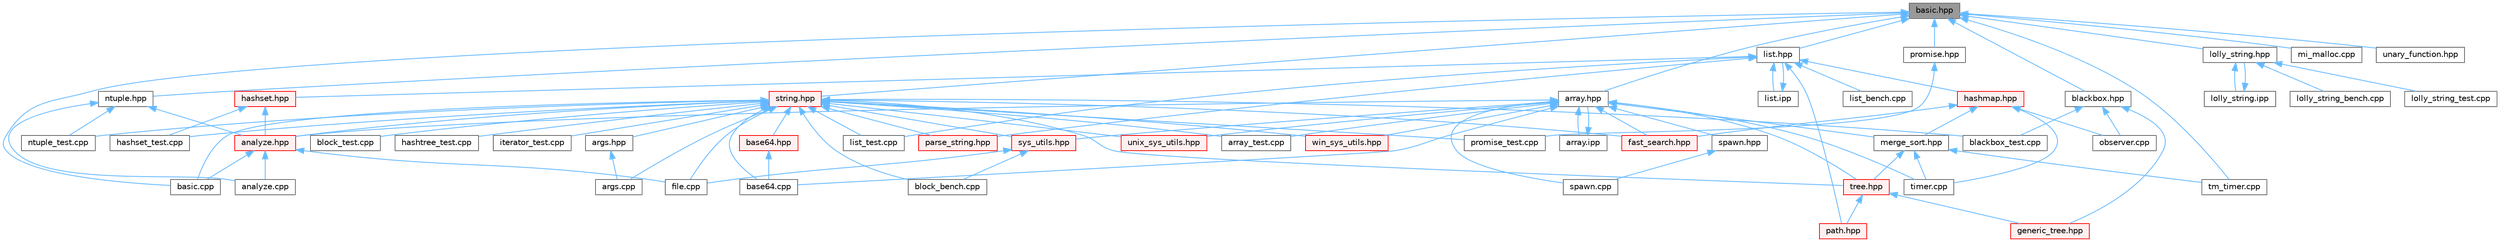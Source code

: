 digraph "basic.hpp"
{
 // LATEX_PDF_SIZE
  bgcolor="transparent";
  edge [fontname=Helvetica,fontsize=10,labelfontname=Helvetica,labelfontsize=10];
  node [fontname=Helvetica,fontsize=10,shape=box,height=0.2,width=0.4];
  Node1 [id="Node000001",label="basic.hpp",height=0.2,width=0.4,color="gray40", fillcolor="grey60", style="filled", fontcolor="black",tooltip=" "];
  Node1 -> Node2 [id="edge1_Node000001_Node000002",dir="back",color="steelblue1",style="solid",tooltip=" "];
  Node2 [id="Node000002",label="array.hpp",height=0.2,width=0.4,color="grey40", fillcolor="white", style="filled",URL="$array_8hpp.html",tooltip=" "];
  Node2 -> Node3 [id="edge2_Node000002_Node000003",dir="back",color="steelblue1",style="solid",tooltip=" "];
  Node3 [id="Node000003",label="analyze.hpp",height=0.2,width=0.4,color="red", fillcolor="#FFF0F0", style="filled",URL="$analyze_8hpp.html",tooltip=" "];
  Node3 -> Node4 [id="edge3_Node000003_Node000004",dir="back",color="steelblue1",style="solid",tooltip=" "];
  Node4 [id="Node000004",label="analyze.cpp",height=0.2,width=0.4,color="grey40", fillcolor="white", style="filled",URL="$analyze_8cpp.html",tooltip=" "];
  Node3 -> Node7 [id="edge4_Node000003_Node000007",dir="back",color="steelblue1",style="solid",tooltip=" "];
  Node7 [id="Node000007",label="basic.cpp",height=0.2,width=0.4,color="grey40", fillcolor="white", style="filled",URL="$basic_8cpp.html",tooltip=" "];
  Node3 -> Node10 [id="edge5_Node000003_Node000010",dir="back",color="steelblue1",style="solid",tooltip=" "];
  Node10 [id="Node000010",label="file.cpp",height=0.2,width=0.4,color="grey40", fillcolor="white", style="filled",URL="$file_8cpp.html",tooltip=" "];
  Node2 -> Node24 [id="edge6_Node000002_Node000024",dir="back",color="steelblue1",style="solid",tooltip=" "];
  Node24 [id="Node000024",label="array.ipp",height=0.2,width=0.4,color="grey40", fillcolor="white", style="filled",URL="$array_8ipp.html",tooltip=" "];
  Node24 -> Node2 [id="edge7_Node000024_Node000002",dir="back",color="steelblue1",style="solid",tooltip=" "];
  Node2 -> Node25 [id="edge8_Node000002_Node000025",dir="back",color="steelblue1",style="solid",tooltip=" "];
  Node25 [id="Node000025",label="array_test.cpp",height=0.2,width=0.4,color="grey40", fillcolor="white", style="filled",URL="$array__test_8cpp.html",tooltip=" "];
  Node2 -> Node26 [id="edge9_Node000002_Node000026",dir="back",color="steelblue1",style="solid",tooltip=" "];
  Node26 [id="Node000026",label="base64.cpp",height=0.2,width=0.4,color="grey40", fillcolor="white", style="filled",URL="$base64_8cpp.html",tooltip=" "];
  Node2 -> Node27 [id="edge10_Node000002_Node000027",dir="back",color="steelblue1",style="solid",tooltip=" "];
  Node27 [id="Node000027",label="fast_search.hpp",height=0.2,width=0.4,color="red", fillcolor="#FFF0F0", style="filled",URL="$fast__search_8hpp.html",tooltip=" "];
  Node2 -> Node29 [id="edge11_Node000002_Node000029",dir="back",color="steelblue1",style="solid",tooltip=" "];
  Node29 [id="Node000029",label="merge_sort.hpp",height=0.2,width=0.4,color="grey40", fillcolor="white", style="filled",URL="$merge__sort_8hpp.html",tooltip=" "];
  Node29 -> Node30 [id="edge12_Node000029_Node000030",dir="back",color="steelblue1",style="solid",tooltip=" "];
  Node30 [id="Node000030",label="timer.cpp",height=0.2,width=0.4,color="grey40", fillcolor="white", style="filled",URL="$timer_8cpp.html",tooltip=" "];
  Node29 -> Node31 [id="edge13_Node000029_Node000031",dir="back",color="steelblue1",style="solid",tooltip=" "];
  Node31 [id="Node000031",label="tm_timer.cpp",height=0.2,width=0.4,color="grey40", fillcolor="white", style="filled",URL="$tm__timer_8cpp.html",tooltip=" "];
  Node29 -> Node32 [id="edge14_Node000029_Node000032",dir="back",color="steelblue1",style="solid",tooltip=" "];
  Node32 [id="Node000032",label="tree.hpp",height=0.2,width=0.4,color="red", fillcolor="#FFF0F0", style="filled",URL="$tree_8hpp.html",tooltip=" "];
  Node32 -> Node36 [id="edge15_Node000032_Node000036",dir="back",color="steelblue1",style="solid",tooltip=" "];
  Node36 [id="Node000036",label="generic_tree.hpp",height=0.2,width=0.4,color="red", fillcolor="#FFF0F0", style="filled",URL="$generic__tree_8hpp.html",tooltip=" "];
  Node32 -> Node44 [id="edge16_Node000032_Node000044",dir="back",color="steelblue1",style="solid",tooltip=" "];
  Node44 [id="Node000044",label="path.hpp",height=0.2,width=0.4,color="red", fillcolor="#FFF0F0", style="filled",URL="$path_8hpp.html",tooltip=" "];
  Node2 -> Node90 [id="edge17_Node000002_Node000090",dir="back",color="steelblue1",style="solid",tooltip=" "];
  Node90 [id="Node000090",label="spawn.cpp",height=0.2,width=0.4,color="grey40", fillcolor="white", style="filled",URL="$spawn_8cpp.html",tooltip=" "];
  Node2 -> Node91 [id="edge18_Node000002_Node000091",dir="back",color="steelblue1",style="solid",tooltip=" "];
  Node91 [id="Node000091",label="spawn.hpp",height=0.2,width=0.4,color="grey40", fillcolor="white", style="filled",URL="$spawn_8hpp.html",tooltip=" "];
  Node91 -> Node90 [id="edge19_Node000091_Node000090",dir="back",color="steelblue1",style="solid",tooltip=" "];
  Node2 -> Node92 [id="edge20_Node000002_Node000092",dir="back",color="steelblue1",style="solid",tooltip=" "];
  Node92 [id="Node000092",label="sys_utils.hpp",height=0.2,width=0.4,color="red", fillcolor="#FFF0F0", style="filled",URL="$sys__utils_8hpp.html",tooltip=" "];
  Node92 -> Node34 [id="edge21_Node000092_Node000034",dir="back",color="steelblue1",style="solid",tooltip=" "];
  Node34 [id="Node000034",label="block_bench.cpp",height=0.2,width=0.4,color="grey40", fillcolor="white", style="filled",URL="$block__bench_8cpp.html",tooltip=" "];
  Node92 -> Node10 [id="edge22_Node000092_Node000010",dir="back",color="steelblue1",style="solid",tooltip=" "];
  Node2 -> Node30 [id="edge23_Node000002_Node000030",dir="back",color="steelblue1",style="solid",tooltip=" "];
  Node2 -> Node32 [id="edge24_Node000002_Node000032",dir="back",color="steelblue1",style="solid",tooltip=" "];
  Node2 -> Node96 [id="edge25_Node000002_Node000096",dir="back",color="steelblue1",style="solid",tooltip=" "];
  Node96 [id="Node000096",label="unix_sys_utils.hpp",height=0.2,width=0.4,color="red", fillcolor="#FFF0F0", style="filled",URL="$unix__sys__utils_8hpp.html",tooltip=" "];
  Node2 -> Node97 [id="edge26_Node000002_Node000097",dir="back",color="steelblue1",style="solid",tooltip=" "];
  Node97 [id="Node000097",label="win_sys_utils.hpp",height=0.2,width=0.4,color="red", fillcolor="#FFF0F0", style="filled",URL="$win__sys__utils_8hpp.html",tooltip=" "];
  Node1 -> Node7 [id="edge27_Node000001_Node000007",dir="back",color="steelblue1",style="solid",tooltip=" "];
  Node1 -> Node98 [id="edge28_Node000001_Node000098",dir="back",color="steelblue1",style="solid",tooltip=" "];
  Node98 [id="Node000098",label="blackbox.hpp",height=0.2,width=0.4,color="grey40", fillcolor="white", style="filled",URL="$blackbox_8hpp.html",tooltip=" "];
  Node98 -> Node65 [id="edge29_Node000098_Node000065",dir="back",color="steelblue1",style="solid",tooltip=" "];
  Node65 [id="Node000065",label="blackbox_test.cpp",height=0.2,width=0.4,color="grey40", fillcolor="white", style="filled",URL="$blackbox__test_8cpp.html",tooltip=" "];
  Node98 -> Node36 [id="edge30_Node000098_Node000036",dir="back",color="steelblue1",style="solid",tooltip=" "];
  Node98 -> Node48 [id="edge31_Node000098_Node000048",dir="back",color="steelblue1",style="solid",tooltip=" "];
  Node48 [id="Node000048",label="observer.cpp",height=0.2,width=0.4,color="grey40", fillcolor="white", style="filled",URL="$observer_8cpp.html",tooltip=" "];
  Node1 -> Node99 [id="edge32_Node000001_Node000099",dir="back",color="steelblue1",style="solid",tooltip=" "];
  Node99 [id="Node000099",label="list.hpp",height=0.2,width=0.4,color="grey40", fillcolor="white", style="filled",URL="$list_8hpp.html",tooltip=" "];
  Node99 -> Node100 [id="edge33_Node000099_Node000100",dir="back",color="steelblue1",style="solid",tooltip=" "];
  Node100 [id="Node000100",label="hashmap.hpp",height=0.2,width=0.4,color="red", fillcolor="#FFF0F0", style="filled",URL="$hashmap_8hpp.html",tooltip=" "];
  Node100 -> Node27 [id="edge34_Node000100_Node000027",dir="back",color="steelblue1",style="solid",tooltip=" "];
  Node100 -> Node29 [id="edge35_Node000100_Node000029",dir="back",color="steelblue1",style="solid",tooltip=" "];
  Node100 -> Node48 [id="edge36_Node000100_Node000048",dir="back",color="steelblue1",style="solid",tooltip=" "];
  Node100 -> Node30 [id="edge37_Node000100_Node000030",dir="back",color="steelblue1",style="solid",tooltip=" "];
  Node99 -> Node112 [id="edge38_Node000099_Node000112",dir="back",color="steelblue1",style="solid",tooltip=" "];
  Node112 [id="Node000112",label="hashset.hpp",height=0.2,width=0.4,color="red", fillcolor="#FFF0F0", style="filled",URL="$hashset_8hpp.html",tooltip=" "];
  Node112 -> Node3 [id="edge39_Node000112_Node000003",dir="back",color="steelblue1",style="solid",tooltip=" "];
  Node112 -> Node69 [id="edge40_Node000112_Node000069",dir="back",color="steelblue1",style="solid",tooltip=" "];
  Node69 [id="Node000069",label="hashset_test.cpp",height=0.2,width=0.4,color="grey40", fillcolor="white", style="filled",URL="$hashset__test_8cpp.html",tooltip=" "];
  Node99 -> Node114 [id="edge41_Node000099_Node000114",dir="back",color="steelblue1",style="solid",tooltip=" "];
  Node114 [id="Node000114",label="list.ipp",height=0.2,width=0.4,color="grey40", fillcolor="white", style="filled",URL="$list_8ipp.html",tooltip=" "];
  Node114 -> Node99 [id="edge42_Node000114_Node000099",dir="back",color="steelblue1",style="solid",tooltip=" "];
  Node99 -> Node115 [id="edge43_Node000099_Node000115",dir="back",color="steelblue1",style="solid",tooltip=" "];
  Node115 [id="Node000115",label="list_bench.cpp",height=0.2,width=0.4,color="grey40", fillcolor="white", style="filled",URL="$list__bench_8cpp.html",tooltip=" "];
  Node99 -> Node72 [id="edge44_Node000099_Node000072",dir="back",color="steelblue1",style="solid",tooltip=" "];
  Node72 [id="Node000072",label="list_test.cpp",height=0.2,width=0.4,color="grey40", fillcolor="white", style="filled",URL="$list__test_8cpp.html",tooltip=" "];
  Node99 -> Node116 [id="edge45_Node000099_Node000116",dir="back",color="steelblue1",style="solid",tooltip=" "];
  Node116 [id="Node000116",label="parse_string.hpp",height=0.2,width=0.4,color="red", fillcolor="#FFF0F0", style="filled",URL="$parse__string_8hpp.html",tooltip=" "];
  Node99 -> Node44 [id="edge46_Node000099_Node000044",dir="back",color="steelblue1",style="solid",tooltip=" "];
  Node1 -> Node117 [id="edge47_Node000001_Node000117",dir="back",color="steelblue1",style="solid",tooltip=" "];
  Node117 [id="Node000117",label="lolly_string.hpp",height=0.2,width=0.4,color="grey40", fillcolor="white", style="filled",URL="$lolly__string_8hpp.html",tooltip=" "];
  Node117 -> Node118 [id="edge48_Node000117_Node000118",dir="back",color="steelblue1",style="solid",tooltip=" "];
  Node118 [id="Node000118",label="lolly_string.ipp",height=0.2,width=0.4,color="grey40", fillcolor="white", style="filled",URL="$lolly__string_8ipp.html",tooltip=" "];
  Node118 -> Node117 [id="edge49_Node000118_Node000117",dir="back",color="steelblue1",style="solid",tooltip=" "];
  Node117 -> Node119 [id="edge50_Node000117_Node000119",dir="back",color="steelblue1",style="solid",tooltip=" "];
  Node119 [id="Node000119",label="lolly_string_bench.cpp",height=0.2,width=0.4,color="grey40", fillcolor="white", style="filled",URL="$lolly__string__bench_8cpp.html",tooltip=" "];
  Node117 -> Node120 [id="edge51_Node000117_Node000120",dir="back",color="steelblue1",style="solid",tooltip=" "];
  Node120 [id="Node000120",label="lolly_string_test.cpp",height=0.2,width=0.4,color="grey40", fillcolor="white", style="filled",URL="$lolly__string__test_8cpp.html",tooltip=" "];
  Node1 -> Node121 [id="edge52_Node000001_Node000121",dir="back",color="steelblue1",style="solid",tooltip=" "];
  Node121 [id="Node000121",label="mi_malloc.cpp",height=0.2,width=0.4,color="grey40", fillcolor="white", style="filled",URL="$mi__malloc_8cpp.html",tooltip=" "];
  Node1 -> Node122 [id="edge53_Node000001_Node000122",dir="back",color="steelblue1",style="solid",tooltip=" "];
  Node122 [id="Node000122",label="ntuple.hpp",height=0.2,width=0.4,color="grey40", fillcolor="white", style="filled",URL="$ntuple_8hpp.html",tooltip=" "];
  Node122 -> Node4 [id="edge54_Node000122_Node000004",dir="back",color="steelblue1",style="solid",tooltip=" "];
  Node122 -> Node3 [id="edge55_Node000122_Node000003",dir="back",color="steelblue1",style="solid",tooltip=" "];
  Node122 -> Node73 [id="edge56_Node000122_Node000073",dir="back",color="steelblue1",style="solid",tooltip=" "];
  Node73 [id="Node000073",label="ntuple_test.cpp",height=0.2,width=0.4,color="grey40", fillcolor="white", style="filled",URL="$ntuple__test_8cpp.html",tooltip=" "];
  Node1 -> Node123 [id="edge57_Node000001_Node000123",dir="back",color="steelblue1",style="solid",tooltip=" "];
  Node123 [id="Node000123",label="promise.hpp",height=0.2,width=0.4,color="grey40", fillcolor="white", style="filled",URL="$promise_8hpp.html",tooltip=" "];
  Node123 -> Node76 [id="edge58_Node000123_Node000076",dir="back",color="steelblue1",style="solid",tooltip=" "];
  Node76 [id="Node000076",label="promise_test.cpp",height=0.2,width=0.4,color="grey40", fillcolor="white", style="filled",URL="$promise__test_8cpp.html",tooltip=" "];
  Node1 -> Node124 [id="edge59_Node000001_Node000124",dir="back",color="steelblue1",style="solid",tooltip=" "];
  Node124 [id="Node000124",label="string.hpp",height=0.2,width=0.4,color="red", fillcolor="#FFF0F0", style="filled",URL="$string_8hpp.html",tooltip=" "];
  Node124 -> Node3 [id="edge60_Node000124_Node000003",dir="back",color="steelblue1",style="solid",tooltip=" "];
  Node124 -> Node125 [id="edge61_Node000124_Node000125",dir="back",color="steelblue1",style="solid",tooltip=" "];
  Node125 [id="Node000125",label="args.cpp",height=0.2,width=0.4,color="grey40", fillcolor="white", style="filled",URL="$args_8cpp.html",tooltip=" "];
  Node124 -> Node126 [id="edge62_Node000124_Node000126",dir="back",color="steelblue1",style="solid",tooltip=" "];
  Node126 [id="Node000126",label="args.hpp",height=0.2,width=0.4,color="grey40", fillcolor="white", style="filled",URL="$args_8hpp.html",tooltip=" "];
  Node126 -> Node125 [id="edge63_Node000126_Node000125",dir="back",color="steelblue1",style="solid",tooltip=" "];
  Node124 -> Node25 [id="edge64_Node000124_Node000025",dir="back",color="steelblue1",style="solid",tooltip=" "];
  Node124 -> Node26 [id="edge65_Node000124_Node000026",dir="back",color="steelblue1",style="solid",tooltip=" "];
  Node124 -> Node127 [id="edge66_Node000124_Node000127",dir="back",color="steelblue1",style="solid",tooltip=" "];
  Node127 [id="Node000127",label="base64.hpp",height=0.2,width=0.4,color="red", fillcolor="#FFF0F0", style="filled",URL="$base64_8hpp.html",tooltip=" "];
  Node127 -> Node26 [id="edge67_Node000127_Node000026",dir="back",color="steelblue1",style="solid",tooltip=" "];
  Node124 -> Node7 [id="edge68_Node000124_Node000007",dir="back",color="steelblue1",style="solid",tooltip=" "];
  Node124 -> Node65 [id="edge69_Node000124_Node000065",dir="back",color="steelblue1",style="solid",tooltip=" "];
  Node124 -> Node34 [id="edge70_Node000124_Node000034",dir="back",color="steelblue1",style="solid",tooltip=" "];
  Node124 -> Node35 [id="edge71_Node000124_Node000035",dir="back",color="steelblue1",style="solid",tooltip=" "];
  Node35 [id="Node000035",label="block_test.cpp",height=0.2,width=0.4,color="grey40", fillcolor="white", style="filled",URL="$block__test_8cpp.html",tooltip=" "];
  Node124 -> Node27 [id="edge72_Node000124_Node000027",dir="back",color="steelblue1",style="solid",tooltip=" "];
  Node124 -> Node10 [id="edge73_Node000124_Node000010",dir="back",color="steelblue1",style="solid",tooltip=" "];
  Node124 -> Node69 [id="edge74_Node000124_Node000069",dir="back",color="steelblue1",style="solid",tooltip=" "];
  Node124 -> Node70 [id="edge75_Node000124_Node000070",dir="back",color="steelblue1",style="solid",tooltip=" "];
  Node70 [id="Node000070",label="hashtree_test.cpp",height=0.2,width=0.4,color="grey40", fillcolor="white", style="filled",URL="$hashtree__test_8cpp.html",tooltip=" "];
  Node124 -> Node71 [id="edge76_Node000124_Node000071",dir="back",color="steelblue1",style="solid",tooltip=" "];
  Node71 [id="Node000071",label="iterator_test.cpp",height=0.2,width=0.4,color="grey40", fillcolor="white", style="filled",URL="$iterator__test_8cpp.html",tooltip=" "];
  Node124 -> Node72 [id="edge77_Node000124_Node000072",dir="back",color="steelblue1",style="solid",tooltip=" "];
  Node124 -> Node73 [id="edge78_Node000124_Node000073",dir="back",color="steelblue1",style="solid",tooltip=" "];
  Node124 -> Node116 [id="edge79_Node000124_Node000116",dir="back",color="steelblue1",style="solid",tooltip=" "];
  Node124 -> Node76 [id="edge80_Node000124_Node000076",dir="back",color="steelblue1",style="solid",tooltip=" "];
  Node124 -> Node92 [id="edge81_Node000124_Node000092",dir="back",color="steelblue1",style="solid",tooltip=" "];
  Node124 -> Node32 [id="edge82_Node000124_Node000032",dir="back",color="steelblue1",style="solid",tooltip=" "];
  Node124 -> Node96 [id="edge83_Node000124_Node000096",dir="back",color="steelblue1",style="solid",tooltip=" "];
  Node124 -> Node97 [id="edge84_Node000124_Node000097",dir="back",color="steelblue1",style="solid",tooltip=" "];
  Node1 -> Node31 [id="edge85_Node000001_Node000031",dir="back",color="steelblue1",style="solid",tooltip=" "];
  Node1 -> Node140 [id="edge86_Node000001_Node000140",dir="back",color="steelblue1",style="solid",tooltip=" "];
  Node140 [id="Node000140",label="unary_function.hpp",height=0.2,width=0.4,color="grey40", fillcolor="white", style="filled",URL="$unary__function_8hpp.html",tooltip=" "];
}
